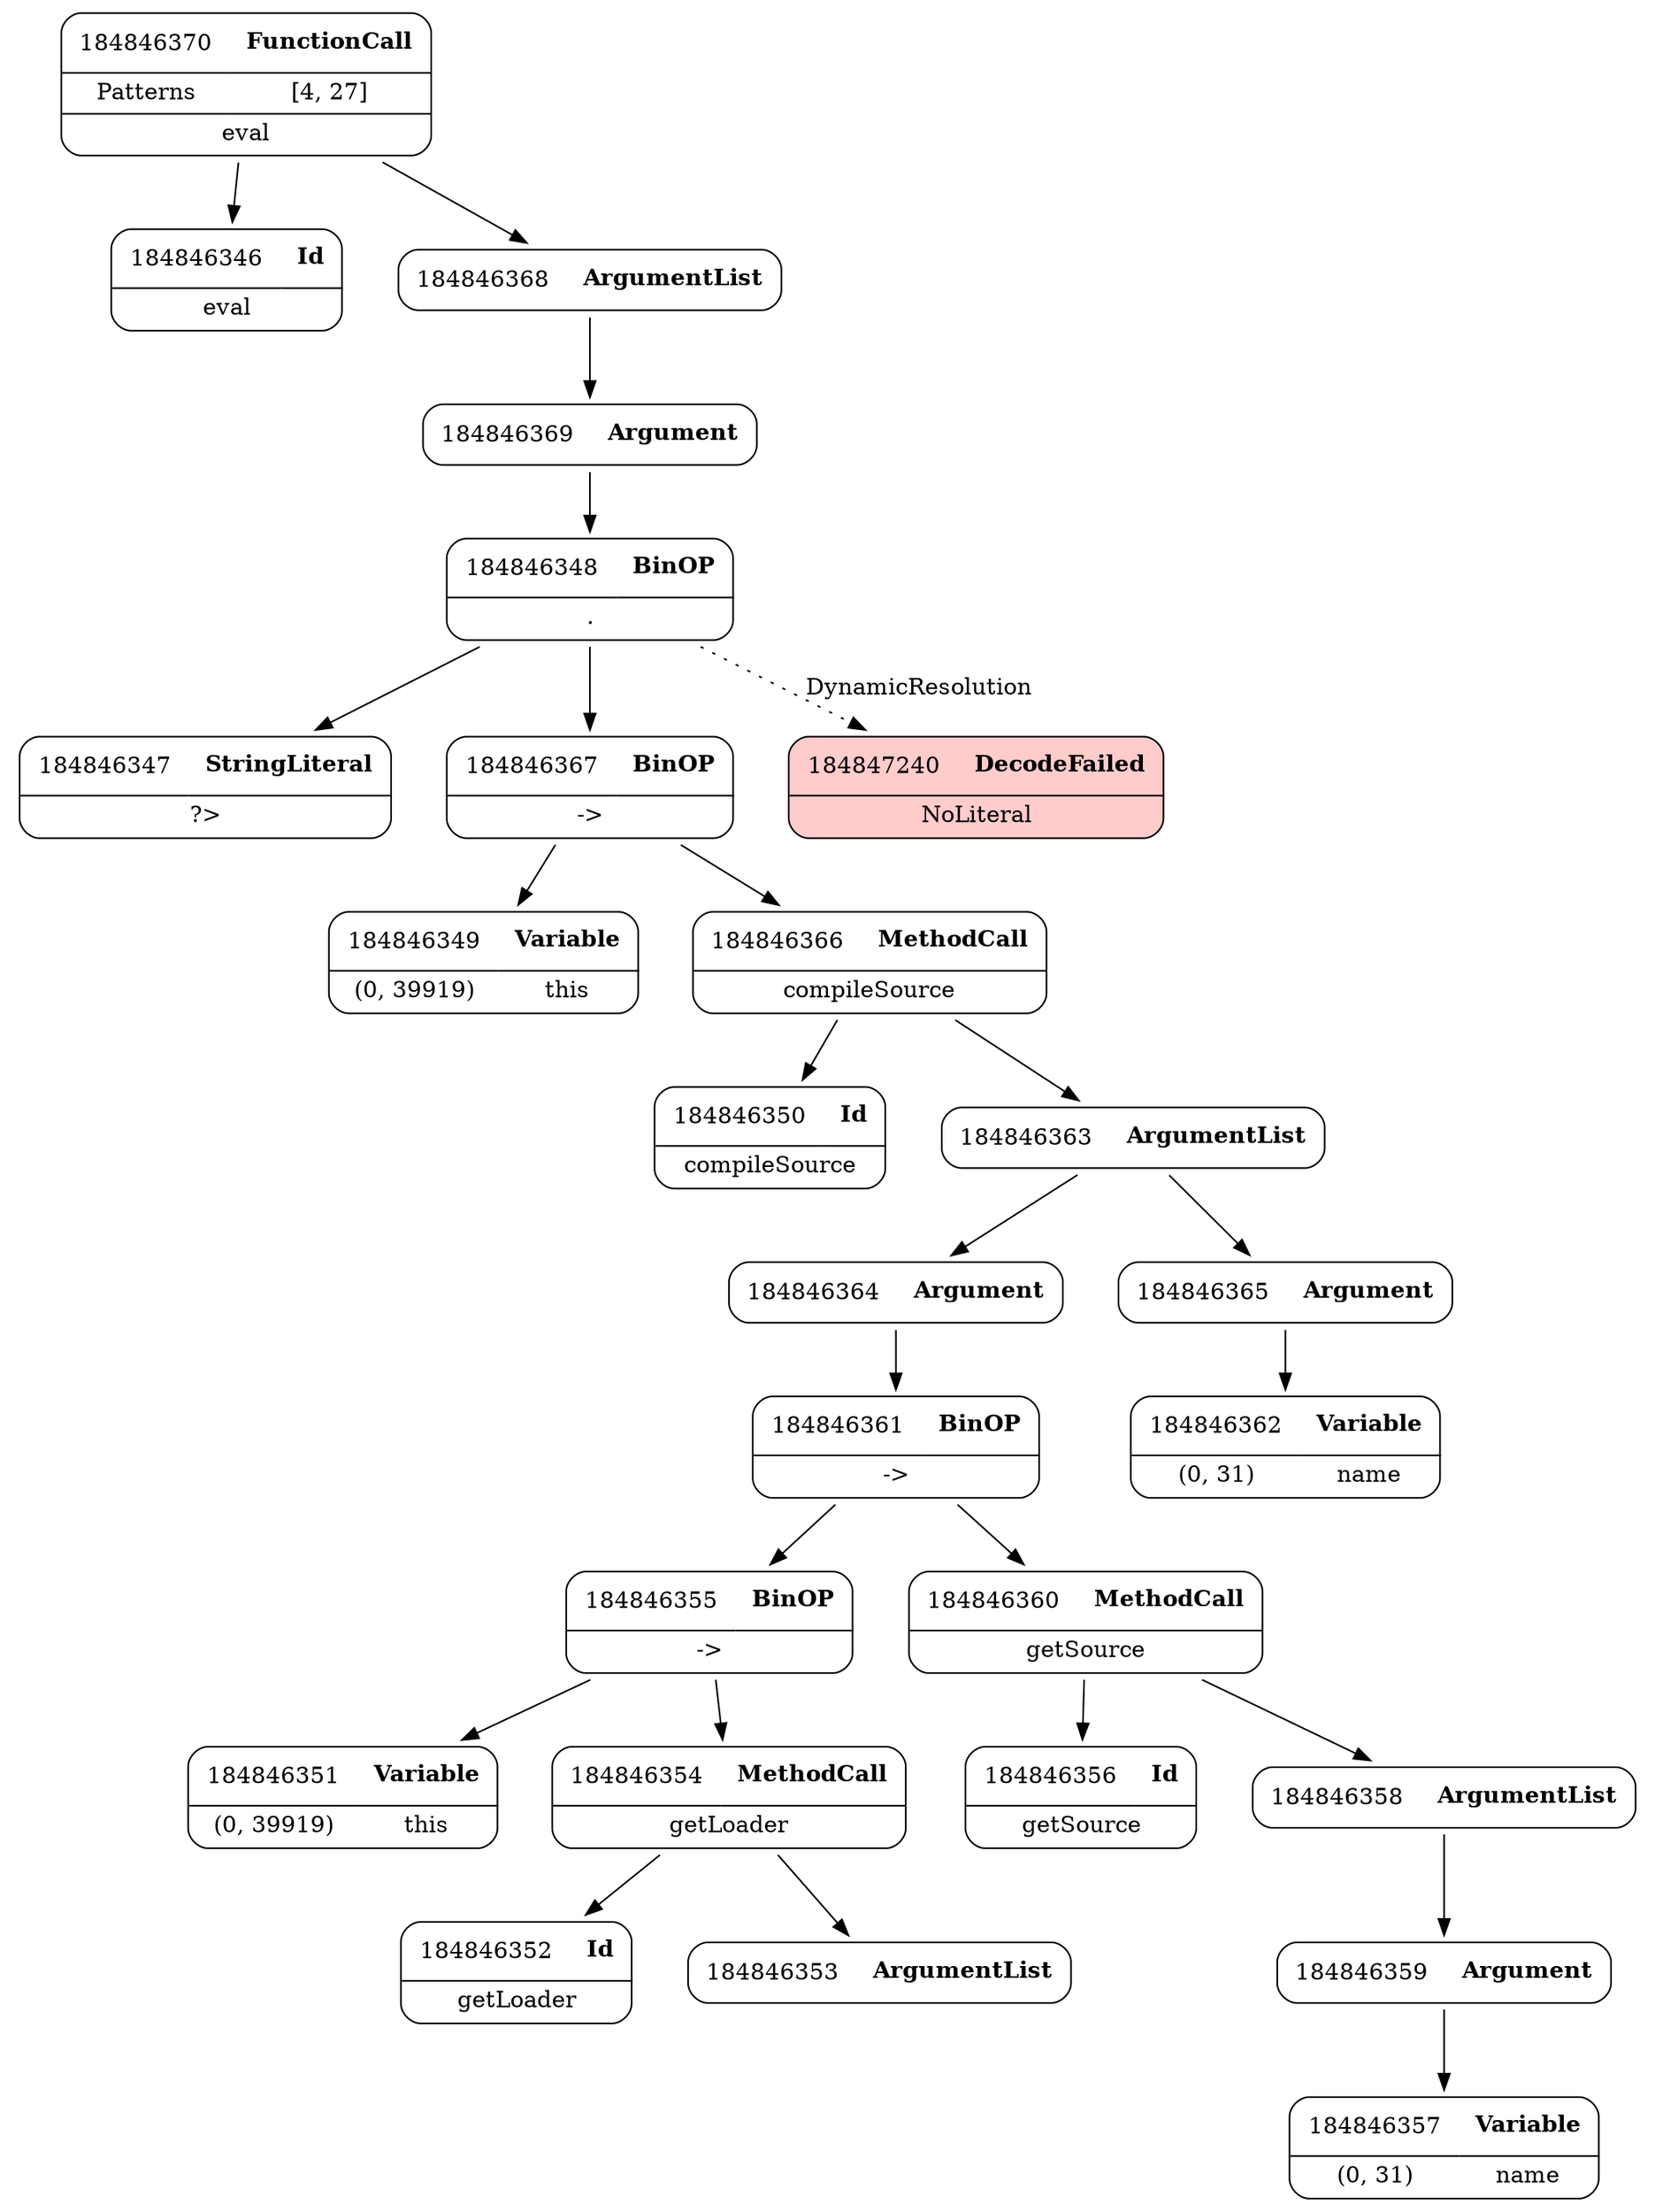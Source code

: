 digraph ast {
node [shape=none];
184846348 [label=<<TABLE border='1' cellspacing='0' cellpadding='10' style='rounded' ><TR><TD border='0'>184846348</TD><TD border='0'><B>BinOP</B></TD></TR><HR/><TR><TD border='0' cellpadding='5' colspan='2'>.</TD></TR></TABLE>>];
184846348 -> 184846347 [weight=2];
184846348 -> 184846367 [weight=2];
184846348 -> 184847240 [style=dotted,label=DynamicResolution];
184846349 [label=<<TABLE border='1' cellspacing='0' cellpadding='10' style='rounded' ><TR><TD border='0'>184846349</TD><TD border='0'><B>Variable</B></TD></TR><HR/><TR><TD border='0' cellpadding='5'>(0, 39919)</TD><TD border='0' cellpadding='5'>this</TD></TR></TABLE>>];
184846350 [label=<<TABLE border='1' cellspacing='0' cellpadding='10' style='rounded' ><TR><TD border='0'>184846350</TD><TD border='0'><B>Id</B></TD></TR><HR/><TR><TD border='0' cellpadding='5' colspan='2'>compileSource</TD></TR></TABLE>>];
184846351 [label=<<TABLE border='1' cellspacing='0' cellpadding='10' style='rounded' ><TR><TD border='0'>184846351</TD><TD border='0'><B>Variable</B></TD></TR><HR/><TR><TD border='0' cellpadding='5'>(0, 39919)</TD><TD border='0' cellpadding='5'>this</TD></TR></TABLE>>];
184847240 [label=<<TABLE border='1' cellspacing='0' cellpadding='10' style='rounded' bgcolor='#FFCCCC' ><TR><TD border='0'>184847240</TD><TD border='0'><B>DecodeFailed</B></TD></TR><HR/><TR><TD border='0' cellpadding='5' colspan='2'>NoLiteral</TD></TR></TABLE>>];
184846346 [label=<<TABLE border='1' cellspacing='0' cellpadding='10' style='rounded' ><TR><TD border='0'>184846346</TD><TD border='0'><B>Id</B></TD></TR><HR/><TR><TD border='0' cellpadding='5' colspan='2'>eval</TD></TR></TABLE>>];
184846347 [label=<<TABLE border='1' cellspacing='0' cellpadding='10' style='rounded' ><TR><TD border='0'>184846347</TD><TD border='0'><B>StringLiteral</B></TD></TR><HR/><TR><TD border='0' cellpadding='5' colspan='2'>?&gt;</TD></TR></TABLE>>];
184846356 [label=<<TABLE border='1' cellspacing='0' cellpadding='10' style='rounded' ><TR><TD border='0'>184846356</TD><TD border='0'><B>Id</B></TD></TR><HR/><TR><TD border='0' cellpadding='5' colspan='2'>getSource</TD></TR></TABLE>>];
184846357 [label=<<TABLE border='1' cellspacing='0' cellpadding='10' style='rounded' ><TR><TD border='0'>184846357</TD><TD border='0'><B>Variable</B></TD></TR><HR/><TR><TD border='0' cellpadding='5'>(0, 31)</TD><TD border='0' cellpadding='5'>name</TD></TR></TABLE>>];
184846358 [label=<<TABLE border='1' cellspacing='0' cellpadding='10' style='rounded' ><TR><TD border='0'>184846358</TD><TD border='0'><B>ArgumentList</B></TD></TR></TABLE>>];
184846358 -> 184846359 [weight=2];
184846359 [label=<<TABLE border='1' cellspacing='0' cellpadding='10' style='rounded' ><TR><TD border='0'>184846359</TD><TD border='0'><B>Argument</B></TD></TR></TABLE>>];
184846359 -> 184846357 [weight=2];
184846352 [label=<<TABLE border='1' cellspacing='0' cellpadding='10' style='rounded' ><TR><TD border='0'>184846352</TD><TD border='0'><B>Id</B></TD></TR><HR/><TR><TD border='0' cellpadding='5' colspan='2'>getLoader</TD></TR></TABLE>>];
184846353 [label=<<TABLE border='1' cellspacing='0' cellpadding='10' style='rounded' ><TR><TD border='0'>184846353</TD><TD border='0'><B>ArgumentList</B></TD></TR></TABLE>>];
184846354 [label=<<TABLE border='1' cellspacing='0' cellpadding='10' style='rounded' ><TR><TD border='0'>184846354</TD><TD border='0'><B>MethodCall</B></TD></TR><HR/><TR><TD border='0' cellpadding='5' colspan='2'>getLoader</TD></TR></TABLE>>];
184846354 -> 184846352 [weight=2];
184846354 -> 184846353 [weight=2];
184846355 [label=<<TABLE border='1' cellspacing='0' cellpadding='10' style='rounded' ><TR><TD border='0'>184846355</TD><TD border='0'><B>BinOP</B></TD></TR><HR/><TR><TD border='0' cellpadding='5' colspan='2'>-&gt;</TD></TR></TABLE>>];
184846355 -> 184846351 [weight=2];
184846355 -> 184846354 [weight=2];
184846364 [label=<<TABLE border='1' cellspacing='0' cellpadding='10' style='rounded' ><TR><TD border='0'>184846364</TD><TD border='0'><B>Argument</B></TD></TR></TABLE>>];
184846364 -> 184846361 [weight=2];
184846365 [label=<<TABLE border='1' cellspacing='0' cellpadding='10' style='rounded' ><TR><TD border='0'>184846365</TD><TD border='0'><B>Argument</B></TD></TR></TABLE>>];
184846365 -> 184846362 [weight=2];
184846366 [label=<<TABLE border='1' cellspacing='0' cellpadding='10' style='rounded' ><TR><TD border='0'>184846366</TD><TD border='0'><B>MethodCall</B></TD></TR><HR/><TR><TD border='0' cellpadding='5' colspan='2'>compileSource</TD></TR></TABLE>>];
184846366 -> 184846350 [weight=2];
184846366 -> 184846363 [weight=2];
184846367 [label=<<TABLE border='1' cellspacing='0' cellpadding='10' style='rounded' ><TR><TD border='0'>184846367</TD><TD border='0'><B>BinOP</B></TD></TR><HR/><TR><TD border='0' cellpadding='5' colspan='2'>-&gt;</TD></TR></TABLE>>];
184846367 -> 184846349 [weight=2];
184846367 -> 184846366 [weight=2];
184846360 [label=<<TABLE border='1' cellspacing='0' cellpadding='10' style='rounded' ><TR><TD border='0'>184846360</TD><TD border='0'><B>MethodCall</B></TD></TR><HR/><TR><TD border='0' cellpadding='5' colspan='2'>getSource</TD></TR></TABLE>>];
184846360 -> 184846356 [weight=2];
184846360 -> 184846358 [weight=2];
184846361 [label=<<TABLE border='1' cellspacing='0' cellpadding='10' style='rounded' ><TR><TD border='0'>184846361</TD><TD border='0'><B>BinOP</B></TD></TR><HR/><TR><TD border='0' cellpadding='5' colspan='2'>-&gt;</TD></TR></TABLE>>];
184846361 -> 184846355 [weight=2];
184846361 -> 184846360 [weight=2];
184846362 [label=<<TABLE border='1' cellspacing='0' cellpadding='10' style='rounded' ><TR><TD border='0'>184846362</TD><TD border='0'><B>Variable</B></TD></TR><HR/><TR><TD border='0' cellpadding='5'>(0, 31)</TD><TD border='0' cellpadding='5'>name</TD></TR></TABLE>>];
184846363 [label=<<TABLE border='1' cellspacing='0' cellpadding='10' style='rounded' ><TR><TD border='0'>184846363</TD><TD border='0'><B>ArgumentList</B></TD></TR></TABLE>>];
184846363 -> 184846364 [weight=2];
184846363 -> 184846365 [weight=2];
184846368 [label=<<TABLE border='1' cellspacing='0' cellpadding='10' style='rounded' ><TR><TD border='0'>184846368</TD><TD border='0'><B>ArgumentList</B></TD></TR></TABLE>>];
184846368 -> 184846369 [weight=2];
184846369 [label=<<TABLE border='1' cellspacing='0' cellpadding='10' style='rounded' ><TR><TD border='0'>184846369</TD><TD border='0'><B>Argument</B></TD></TR></TABLE>>];
184846369 -> 184846348 [weight=2];
184846370 [label=<<TABLE border='1' cellspacing='0' cellpadding='10' style='rounded' ><TR><TD border='0'>184846370</TD><TD border='0'><B>FunctionCall</B></TD></TR><HR/><TR><TD border='0' cellpadding='5'>Patterns</TD><TD border='0' cellpadding='5'>[4, 27]</TD></TR><HR/><TR><TD border='0' cellpadding='5' colspan='2'>eval</TD></TR></TABLE>>];
184846370 -> 184846346 [weight=2];
184846370 -> 184846368 [weight=2];
}
